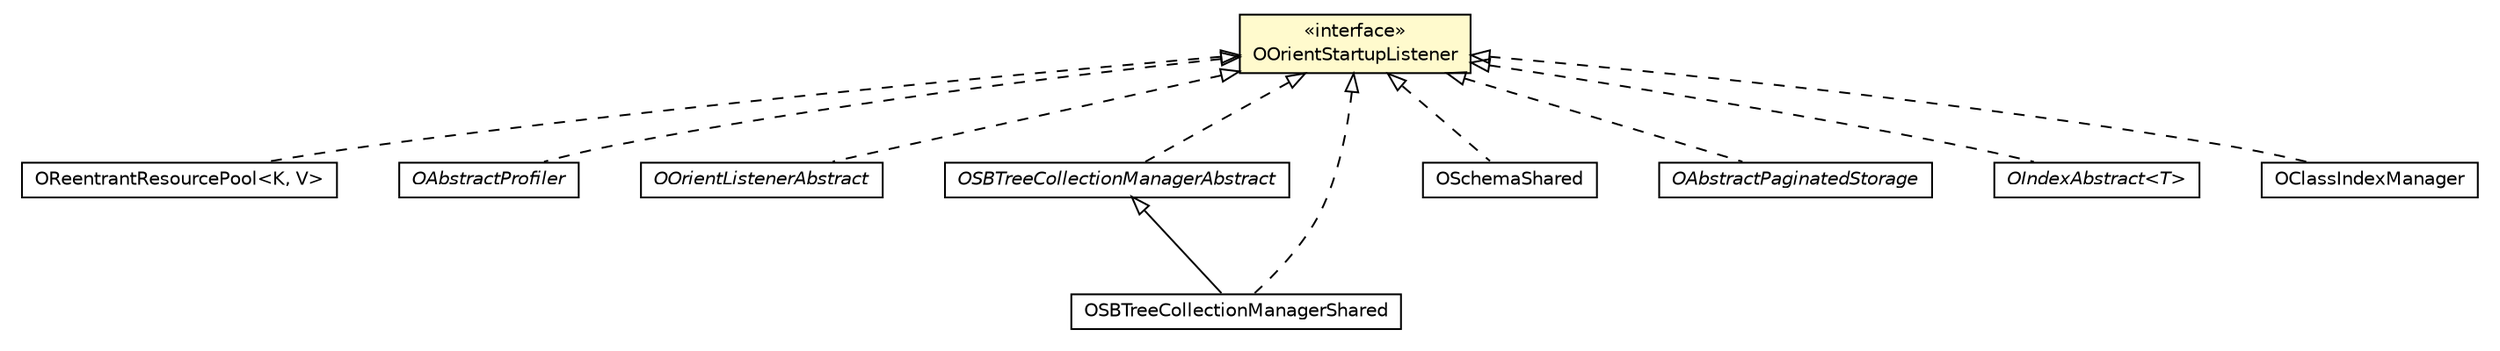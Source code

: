 #!/usr/local/bin/dot
#
# Class diagram 
# Generated by UMLGraph version R5_6-24-gf6e263 (http://www.umlgraph.org/)
#

digraph G {
	edge [fontname="Helvetica",fontsize=10,labelfontname="Helvetica",labelfontsize=10];
	node [fontname="Helvetica",fontsize=10,shape=plaintext];
	nodesep=0.25;
	ranksep=0.5;
	// com.orientechnologies.common.concur.resource.OReentrantResourcePool<K, V>
	c2721160 [label=<<table title="com.orientechnologies.common.concur.resource.OReentrantResourcePool" border="0" cellborder="1" cellspacing="0" cellpadding="2" port="p" href="../../common/concur/resource/OReentrantResourcePool.html">
		<tr><td><table border="0" cellspacing="0" cellpadding="1">
<tr><td align="center" balign="center"> OReentrantResourcePool&lt;K, V&gt; </td></tr>
		</table></td></tr>
		</table>>, URL="../../common/concur/resource/OReentrantResourcePool.html", fontname="Helvetica", fontcolor="black", fontsize=10.0];
	// com.orientechnologies.common.profiler.OAbstractProfiler
	c2721211 [label=<<table title="com.orientechnologies.common.profiler.OAbstractProfiler" border="0" cellborder="1" cellspacing="0" cellpadding="2" port="p" href="../../common/profiler/OAbstractProfiler.html">
		<tr><td><table border="0" cellspacing="0" cellpadding="1">
<tr><td align="center" balign="center"><font face="Helvetica-Oblique"> OAbstractProfiler </font></td></tr>
		</table></td></tr>
		</table>>, URL="../../common/profiler/OAbstractProfiler.html", fontname="Helvetica", fontcolor="black", fontsize=10.0];
	// com.orientechnologies.orient.core.OOrientStartupListener
	c2721304 [label=<<table title="com.orientechnologies.orient.core.OOrientStartupListener" border="0" cellborder="1" cellspacing="0" cellpadding="2" port="p" bgcolor="lemonChiffon" href="./OOrientStartupListener.html">
		<tr><td><table border="0" cellspacing="0" cellpadding="1">
<tr><td align="center" balign="center"> &#171;interface&#187; </td></tr>
<tr><td align="center" balign="center"> OOrientStartupListener </td></tr>
		</table></td></tr>
		</table>>, URL="./OOrientStartupListener.html", fontname="Helvetica", fontcolor="black", fontsize=10.0];
	// com.orientechnologies.orient.core.OOrientListenerAbstract
	c2721314 [label=<<table title="com.orientechnologies.orient.core.OOrientListenerAbstract" border="0" cellborder="1" cellspacing="0" cellpadding="2" port="p" href="./OOrientListenerAbstract.html">
		<tr><td><table border="0" cellspacing="0" cellpadding="1">
<tr><td align="center" balign="center"><font face="Helvetica-Oblique"> OOrientListenerAbstract </font></td></tr>
		</table></td></tr>
		</table>>, URL="./OOrientListenerAbstract.html", fontname="Helvetica", fontcolor="black", fontsize=10.0];
	// com.orientechnologies.orient.core.db.record.ridbag.sbtree.OSBTreeCollectionManagerAbstract
	c2721385 [label=<<table title="com.orientechnologies.orient.core.db.record.ridbag.sbtree.OSBTreeCollectionManagerAbstract" border="0" cellborder="1" cellspacing="0" cellpadding="2" port="p" href="./db/record/ridbag/sbtree/OSBTreeCollectionManagerAbstract.html">
		<tr><td><table border="0" cellspacing="0" cellpadding="1">
<tr><td align="center" balign="center"><font face="Helvetica-Oblique"> OSBTreeCollectionManagerAbstract </font></td></tr>
		</table></td></tr>
		</table>>, URL="./db/record/ridbag/sbtree/OSBTreeCollectionManagerAbstract.html", fontname="Helvetica", fontcolor="black", fontsize=10.0];
	// com.orientechnologies.orient.core.db.record.ridbag.sbtree.OSBTreeCollectionManagerShared
	c2721386 [label=<<table title="com.orientechnologies.orient.core.db.record.ridbag.sbtree.OSBTreeCollectionManagerShared" border="0" cellborder="1" cellspacing="0" cellpadding="2" port="p" href="./db/record/ridbag/sbtree/OSBTreeCollectionManagerShared.html">
		<tr><td><table border="0" cellspacing="0" cellpadding="1">
<tr><td align="center" balign="center"> OSBTreeCollectionManagerShared </td></tr>
		</table></td></tr>
		</table>>, URL="./db/record/ridbag/sbtree/OSBTreeCollectionManagerShared.html", fontname="Helvetica", fontcolor="black", fontsize=10.0];
	// com.orientechnologies.orient.core.metadata.schema.OSchemaShared
	c2721538 [label=<<table title="com.orientechnologies.orient.core.metadata.schema.OSchemaShared" border="0" cellborder="1" cellspacing="0" cellpadding="2" port="p" href="./metadata/schema/OSchemaShared.html">
		<tr><td><table border="0" cellspacing="0" cellpadding="1">
<tr><td align="center" balign="center"> OSchemaShared </td></tr>
		</table></td></tr>
		</table>>, URL="./metadata/schema/OSchemaShared.html", fontname="Helvetica", fontcolor="black", fontsize=10.0];
	// com.orientechnologies.orient.core.storage.impl.local.OAbstractPaginatedStorage
	c2722162 [label=<<table title="com.orientechnologies.orient.core.storage.impl.local.OAbstractPaginatedStorage" border="0" cellborder="1" cellspacing="0" cellpadding="2" port="p" href="./storage/impl/local/OAbstractPaginatedStorage.html">
		<tr><td><table border="0" cellspacing="0" cellpadding="1">
<tr><td align="center" balign="center"><font face="Helvetica-Oblique"> OAbstractPaginatedStorage </font></td></tr>
		</table></td></tr>
		</table>>, URL="./storage/impl/local/OAbstractPaginatedStorage.html", fontname="Helvetica", fontcolor="black", fontsize=10.0];
	// com.orientechnologies.orient.core.index.OIndexAbstract<T>
	c2722411 [label=<<table title="com.orientechnologies.orient.core.index.OIndexAbstract" border="0" cellborder="1" cellspacing="0" cellpadding="2" port="p" href="./index/OIndexAbstract.html">
		<tr><td><table border="0" cellspacing="0" cellpadding="1">
<tr><td align="center" balign="center"><font face="Helvetica-Oblique"> OIndexAbstract&lt;T&gt; </font></td></tr>
		</table></td></tr>
		</table>>, URL="./index/OIndexAbstract.html", fontname="Helvetica", fontcolor="black", fontsize=10.0];
	// com.orientechnologies.orient.core.index.OClassIndexManager
	c2722449 [label=<<table title="com.orientechnologies.orient.core.index.OClassIndexManager" border="0" cellborder="1" cellspacing="0" cellpadding="2" port="p" href="./index/OClassIndexManager.html">
		<tr><td><table border="0" cellspacing="0" cellpadding="1">
<tr><td align="center" balign="center"> OClassIndexManager </td></tr>
		</table></td></tr>
		</table>>, URL="./index/OClassIndexManager.html", fontname="Helvetica", fontcolor="black", fontsize=10.0];
	//com.orientechnologies.common.concur.resource.OReentrantResourcePool<K, V> implements com.orientechnologies.orient.core.OOrientStartupListener
	c2721304:p -> c2721160:p [dir=back,arrowtail=empty,style=dashed];
	//com.orientechnologies.common.profiler.OAbstractProfiler implements com.orientechnologies.orient.core.OOrientStartupListener
	c2721304:p -> c2721211:p [dir=back,arrowtail=empty,style=dashed];
	//com.orientechnologies.orient.core.OOrientListenerAbstract implements com.orientechnologies.orient.core.OOrientStartupListener
	c2721304:p -> c2721314:p [dir=back,arrowtail=empty,style=dashed];
	//com.orientechnologies.orient.core.db.record.ridbag.sbtree.OSBTreeCollectionManagerAbstract implements com.orientechnologies.orient.core.OOrientStartupListener
	c2721304:p -> c2721385:p [dir=back,arrowtail=empty,style=dashed];
	//com.orientechnologies.orient.core.db.record.ridbag.sbtree.OSBTreeCollectionManagerShared extends com.orientechnologies.orient.core.db.record.ridbag.sbtree.OSBTreeCollectionManagerAbstract
	c2721385:p -> c2721386:p [dir=back,arrowtail=empty];
	//com.orientechnologies.orient.core.db.record.ridbag.sbtree.OSBTreeCollectionManagerShared implements com.orientechnologies.orient.core.OOrientStartupListener
	c2721304:p -> c2721386:p [dir=back,arrowtail=empty,style=dashed];
	//com.orientechnologies.orient.core.metadata.schema.OSchemaShared implements com.orientechnologies.orient.core.OOrientStartupListener
	c2721304:p -> c2721538:p [dir=back,arrowtail=empty,style=dashed];
	//com.orientechnologies.orient.core.storage.impl.local.OAbstractPaginatedStorage implements com.orientechnologies.orient.core.OOrientStartupListener
	c2721304:p -> c2722162:p [dir=back,arrowtail=empty,style=dashed];
	//com.orientechnologies.orient.core.index.OIndexAbstract<T> implements com.orientechnologies.orient.core.OOrientStartupListener
	c2721304:p -> c2722411:p [dir=back,arrowtail=empty,style=dashed];
	//com.orientechnologies.orient.core.index.OClassIndexManager implements com.orientechnologies.orient.core.OOrientStartupListener
	c2721304:p -> c2722449:p [dir=back,arrowtail=empty,style=dashed];
}


